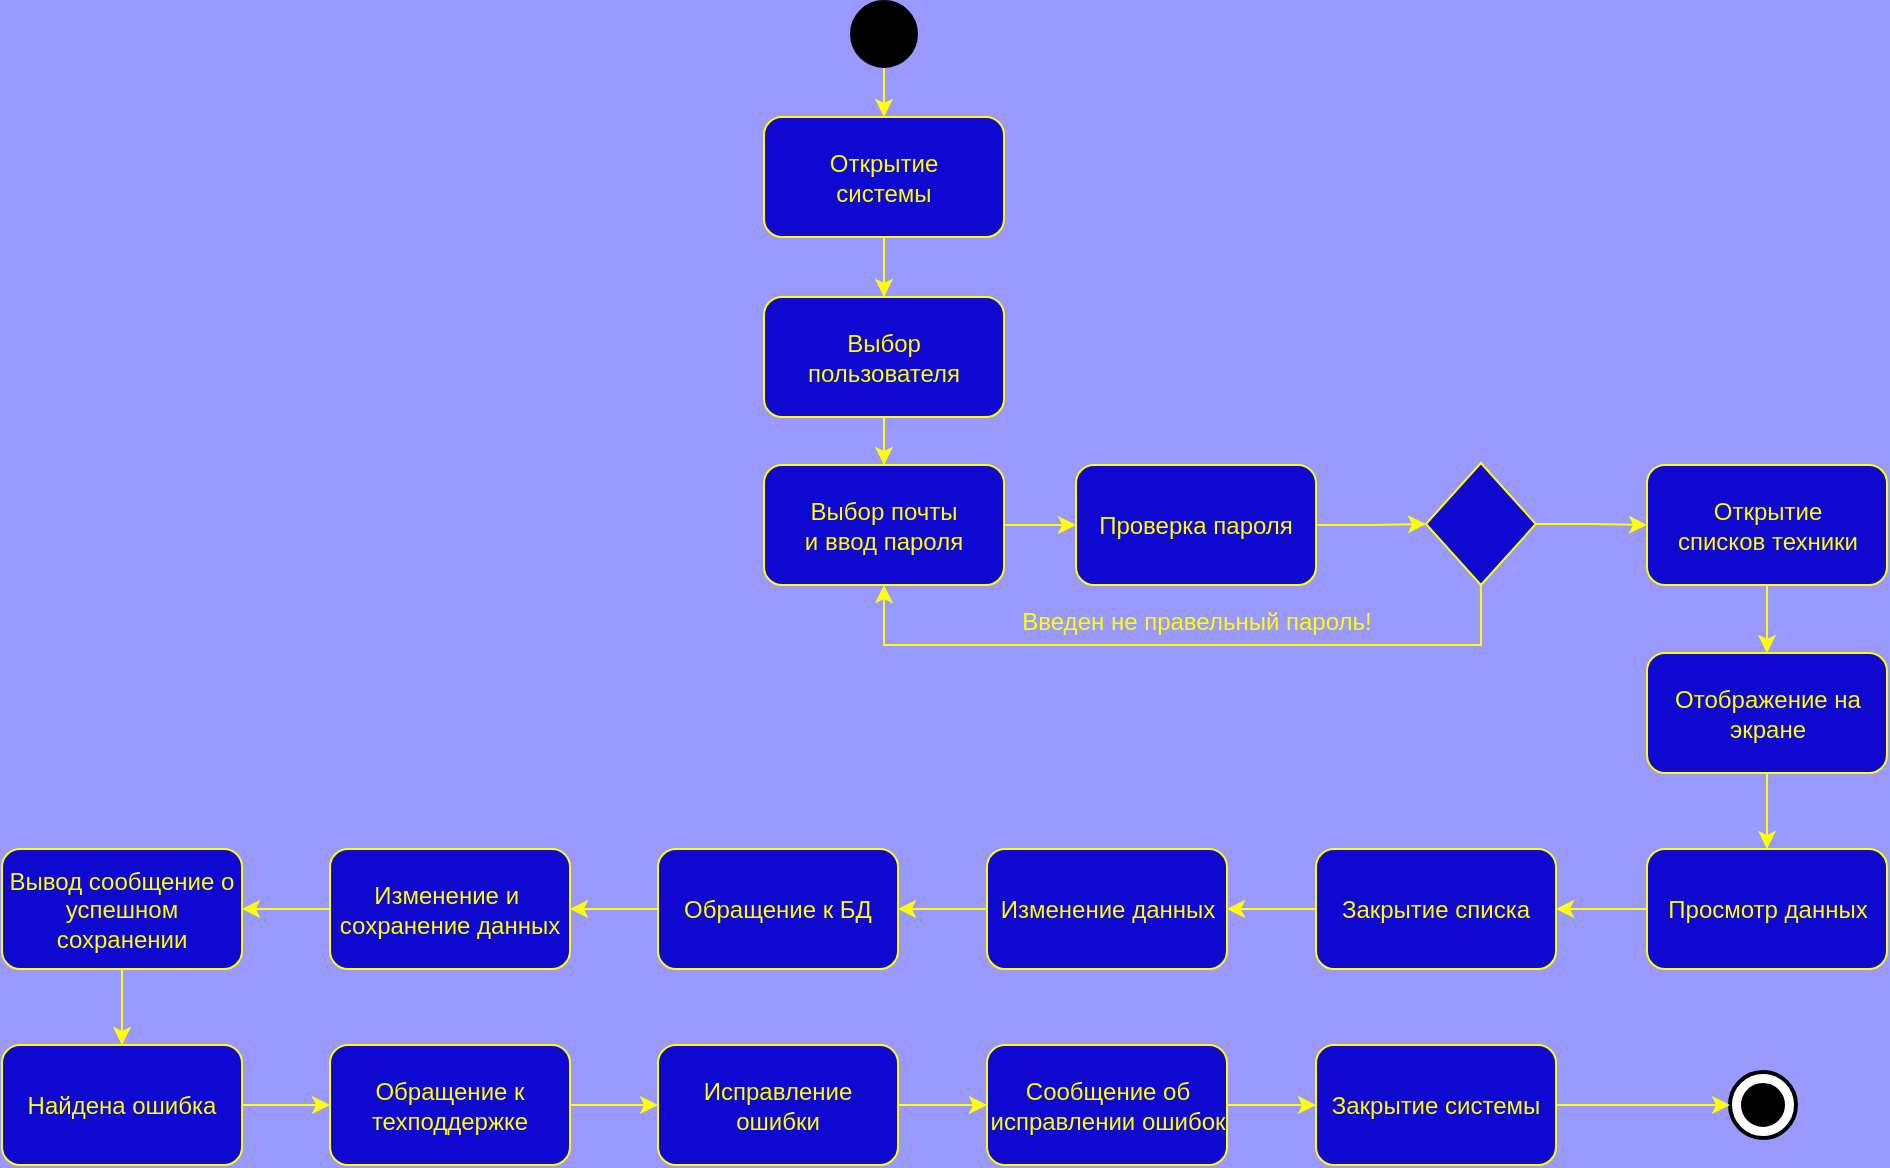 <mxfile version="14.6.11" type="github">
  <diagram id="6aFeG4sOG7LSVYo24l37" name="Page-1">
    <mxGraphModel dx="2105" dy="548" grid="0" gridSize="10" guides="1" tooltips="1" connect="1" arrows="1" fold="1" page="1" pageScale="1" pageWidth="827" pageHeight="1169" background="#9999FF" math="0" shadow="0">
      <root>
        <mxCell id="0" />
        <mxCell id="1" parent="0" />
        <mxCell id="k_KoyLPq_P6ISR_pOOIT-1" value="" style="strokeWidth=2;html=1;shape=mxgraph.flowchart.start_2;whiteSpace=wrap;" vertex="1" parent="1">
          <mxGeometry x="448" y="632" width="33" height="33" as="geometry" />
        </mxCell>
        <mxCell id="k_KoyLPq_P6ISR_pOOIT-2" value="" style="strokeWidth=2;html=1;shape=mxgraph.flowchart.start_2;whiteSpace=wrap;fillColor=#000000;" vertex="1" parent="1">
          <mxGeometry x="454.5" y="638.5" width="20" height="20" as="geometry" />
        </mxCell>
        <mxCell id="k_KoyLPq_P6ISR_pOOIT-44" style="edgeStyle=orthogonalEdgeStyle;rounded=0;orthogonalLoop=1;jettySize=auto;html=1;exitX=0.5;exitY=1;exitDx=0;exitDy=0;exitPerimeter=0;entryX=0.5;entryY=0;entryDx=0;entryDy=0;fontColor=#FFFF00;strokeColor=#FFFF00;" edge="1" parent="1" source="k_KoyLPq_P6ISR_pOOIT-3" target="k_KoyLPq_P6ISR_pOOIT-5">
          <mxGeometry relative="1" as="geometry" />
        </mxCell>
        <mxCell id="k_KoyLPq_P6ISR_pOOIT-3" value="" style="strokeWidth=2;html=1;shape=mxgraph.flowchart.start_2;whiteSpace=wrap;fillColor=#000000;" vertex="1" parent="1">
          <mxGeometry x="9" y="97" width="32" height="32" as="geometry" />
        </mxCell>
        <mxCell id="k_KoyLPq_P6ISR_pOOIT-14" style="edgeStyle=orthogonalEdgeStyle;rounded=0;orthogonalLoop=1;jettySize=auto;html=1;exitX=0.5;exitY=1;exitDx=0;exitDy=0;entryX=0.5;entryY=0;entryDx=0;entryDy=0;fontColor=#FFFF00;strokeColor=#FFFF00;" edge="1" parent="1" source="k_KoyLPq_P6ISR_pOOIT-5" target="k_KoyLPq_P6ISR_pOOIT-6">
          <mxGeometry relative="1" as="geometry" />
        </mxCell>
        <mxCell id="k_KoyLPq_P6ISR_pOOIT-5" value="Открытие&lt;br&gt;системы" style="rounded=1;whiteSpace=wrap;html=1;fillColor=#0F08D0;strokeColor=#FFFF00;fontColor=#FFFF00;" vertex="1" parent="1">
          <mxGeometry x="-35" y="154.5" width="120" height="60" as="geometry" />
        </mxCell>
        <mxCell id="k_KoyLPq_P6ISR_pOOIT-15" style="edgeStyle=orthogonalEdgeStyle;rounded=0;orthogonalLoop=1;jettySize=auto;html=1;exitX=0.5;exitY=1;exitDx=0;exitDy=0;entryX=0.5;entryY=0;entryDx=0;entryDy=0;fontColor=#FFFF00;strokeColor=#FFFF00;" edge="1" parent="1" source="k_KoyLPq_P6ISR_pOOIT-6" target="k_KoyLPq_P6ISR_pOOIT-7">
          <mxGeometry relative="1" as="geometry" />
        </mxCell>
        <mxCell id="k_KoyLPq_P6ISR_pOOIT-6" value="Выбор&lt;br&gt;пользователя" style="rounded=1;whiteSpace=wrap;html=1;fillColor=#0F08D0;strokeColor=#FFFF00;fontColor=#FFFF00;" vertex="1" parent="1">
          <mxGeometry x="-35" y="244.5" width="120" height="60" as="geometry" />
        </mxCell>
        <mxCell id="k_KoyLPq_P6ISR_pOOIT-16" style="edgeStyle=orthogonalEdgeStyle;rounded=0;orthogonalLoop=1;jettySize=auto;html=1;exitX=1;exitY=0.5;exitDx=0;exitDy=0;entryX=0;entryY=0.5;entryDx=0;entryDy=0;fontColor=#FFFF00;strokeColor=#FFFF00;" edge="1" parent="1" source="k_KoyLPq_P6ISR_pOOIT-7" target="k_KoyLPq_P6ISR_pOOIT-8">
          <mxGeometry relative="1" as="geometry" />
        </mxCell>
        <mxCell id="k_KoyLPq_P6ISR_pOOIT-7" value="Выбор почты&lt;br&gt;и ввод пароля" style="rounded=1;whiteSpace=wrap;html=1;fillColor=#0F08D0;strokeColor=#FFFF00;fontColor=#FFFF00;" vertex="1" parent="1">
          <mxGeometry x="-35" y="328.5" width="120" height="60" as="geometry" />
        </mxCell>
        <mxCell id="k_KoyLPq_P6ISR_pOOIT-17" style="edgeStyle=orthogonalEdgeStyle;rounded=0;orthogonalLoop=1;jettySize=auto;html=1;exitX=1;exitY=0.5;exitDx=0;exitDy=0;entryX=0;entryY=0.5;entryDx=0;entryDy=0;fontColor=#FFFF00;strokeColor=#FFFF00;" edge="1" parent="1" source="k_KoyLPq_P6ISR_pOOIT-8" target="k_KoyLPq_P6ISR_pOOIT-10">
          <mxGeometry relative="1" as="geometry" />
        </mxCell>
        <mxCell id="k_KoyLPq_P6ISR_pOOIT-8" value="Проверка пароля" style="rounded=1;whiteSpace=wrap;html=1;fillColor=#0F08D0;strokeColor=#FFFF00;fontColor=#FFFF00;" vertex="1" parent="1">
          <mxGeometry x="121" y="328.5" width="120" height="60" as="geometry" />
        </mxCell>
        <mxCell id="k_KoyLPq_P6ISR_pOOIT-27" style="edgeStyle=orthogonalEdgeStyle;rounded=0;orthogonalLoop=1;jettySize=auto;html=1;exitX=0.5;exitY=1;exitDx=0;exitDy=0;entryX=0.5;entryY=0;entryDx=0;entryDy=0;fontColor=#FFFF00;strokeColor=#FFFF00;" edge="1" parent="1" source="k_KoyLPq_P6ISR_pOOIT-9" target="k_KoyLPq_P6ISR_pOOIT-19">
          <mxGeometry relative="1" as="geometry" />
        </mxCell>
        <mxCell id="k_KoyLPq_P6ISR_pOOIT-9" value="Открытие&lt;br&gt;списков техники" style="rounded=1;whiteSpace=wrap;html=1;fillColor=#0F08D0;strokeColor=#FFFF00;fontColor=#FFFF00;" vertex="1" parent="1">
          <mxGeometry x="406.5" y="328.5" width="120" height="60" as="geometry" />
        </mxCell>
        <mxCell id="k_KoyLPq_P6ISR_pOOIT-11" style="edgeStyle=orthogonalEdgeStyle;rounded=0;orthogonalLoop=1;jettySize=auto;html=1;exitX=0.5;exitY=1;exitDx=0;exitDy=0;entryX=0.5;entryY=1;entryDx=0;entryDy=0;fontColor=#FFFF00;strokeColor=#FFFF00;" edge="1" parent="1" source="k_KoyLPq_P6ISR_pOOIT-10" target="k_KoyLPq_P6ISR_pOOIT-7">
          <mxGeometry relative="1" as="geometry">
            <Array as="points">
              <mxPoint x="324" y="418.5" />
              <mxPoint x="25" y="418.5" />
            </Array>
          </mxGeometry>
        </mxCell>
        <mxCell id="k_KoyLPq_P6ISR_pOOIT-18" style="edgeStyle=orthogonalEdgeStyle;rounded=0;orthogonalLoop=1;jettySize=auto;html=1;exitX=1;exitY=0.5;exitDx=0;exitDy=0;entryX=0;entryY=0.5;entryDx=0;entryDy=0;fontColor=#FFFF00;strokeColor=#FFFF00;" edge="1" parent="1" source="k_KoyLPq_P6ISR_pOOIT-10" target="k_KoyLPq_P6ISR_pOOIT-9">
          <mxGeometry relative="1" as="geometry" />
        </mxCell>
        <mxCell id="k_KoyLPq_P6ISR_pOOIT-10" value="" style="rhombus;whiteSpace=wrap;html=1;fontColor=#FFFF00;strokeColor=#FFFF00;fillColor=#0F08D0;" vertex="1" parent="1">
          <mxGeometry x="296" y="327.5" width="54.9" height="61" as="geometry" />
        </mxCell>
        <mxCell id="k_KoyLPq_P6ISR_pOOIT-12" value="Введен не правельный пароль!" style="text;html=1;align=center;verticalAlign=middle;resizable=0;points=[];autosize=1;strokeColor=none;fontColor=#FFFF00;" vertex="1" parent="1">
          <mxGeometry x="89" y="397.5" width="184" height="18" as="geometry" />
        </mxCell>
        <mxCell id="k_KoyLPq_P6ISR_pOOIT-28" style="edgeStyle=orthogonalEdgeStyle;rounded=0;orthogonalLoop=1;jettySize=auto;html=1;exitX=0.5;exitY=1;exitDx=0;exitDy=0;entryX=0.5;entryY=0;entryDx=0;entryDy=0;fontColor=#FFFF00;strokeColor=#FFFF00;" edge="1" parent="1" source="k_KoyLPq_P6ISR_pOOIT-19" target="k_KoyLPq_P6ISR_pOOIT-21">
          <mxGeometry relative="1" as="geometry" />
        </mxCell>
        <mxCell id="k_KoyLPq_P6ISR_pOOIT-19" value="Отображение на экране" style="rounded=1;whiteSpace=wrap;html=1;fillColor=#0F08D0;strokeColor=#FFFF00;fontColor=#FFFF00;" vertex="1" parent="1">
          <mxGeometry x="406.5" y="422.5" width="120" height="60" as="geometry" />
        </mxCell>
        <mxCell id="k_KoyLPq_P6ISR_pOOIT-43" style="edgeStyle=orthogonalEdgeStyle;rounded=0;orthogonalLoop=1;jettySize=auto;html=1;exitX=1;exitY=0.5;exitDx=0;exitDy=0;fontColor=#FFFF00;strokeColor=#FFFF00;" edge="1" parent="1" source="k_KoyLPq_P6ISR_pOOIT-20" target="k_KoyLPq_P6ISR_pOOIT-1">
          <mxGeometry relative="1" as="geometry" />
        </mxCell>
        <mxCell id="k_KoyLPq_P6ISR_pOOIT-20" value="Закрытие системы" style="rounded=1;whiteSpace=wrap;html=1;fillColor=#0F08D0;strokeColor=#FFFF00;fontColor=#FFFF00;" vertex="1" parent="1">
          <mxGeometry x="241" y="618.5" width="120" height="60" as="geometry" />
        </mxCell>
        <mxCell id="k_KoyLPq_P6ISR_pOOIT-29" style="edgeStyle=orthogonalEdgeStyle;rounded=0;orthogonalLoop=1;jettySize=auto;html=1;exitX=0;exitY=0.5;exitDx=0;exitDy=0;entryX=1;entryY=0.5;entryDx=0;entryDy=0;fontColor=#FFFF00;strokeColor=#FFFF00;" edge="1" parent="1" source="k_KoyLPq_P6ISR_pOOIT-21" target="k_KoyLPq_P6ISR_pOOIT-22">
          <mxGeometry relative="1" as="geometry" />
        </mxCell>
        <mxCell id="k_KoyLPq_P6ISR_pOOIT-21" value="Просмотр данных" style="rounded=1;whiteSpace=wrap;html=1;fillColor=#0F08D0;strokeColor=#FFFF00;fontColor=#FFFF00;" vertex="1" parent="1">
          <mxGeometry x="406.5" y="520.5" width="120" height="60" as="geometry" />
        </mxCell>
        <mxCell id="k_KoyLPq_P6ISR_pOOIT-30" style="edgeStyle=orthogonalEdgeStyle;rounded=0;orthogonalLoop=1;jettySize=auto;html=1;exitX=0;exitY=0.5;exitDx=0;exitDy=0;entryX=1;entryY=0.5;entryDx=0;entryDy=0;fontColor=#FFFF00;strokeColor=#FFFF00;" edge="1" parent="1" source="k_KoyLPq_P6ISR_pOOIT-22" target="k_KoyLPq_P6ISR_pOOIT-23">
          <mxGeometry relative="1" as="geometry" />
        </mxCell>
        <mxCell id="k_KoyLPq_P6ISR_pOOIT-22" value="Закрытие списка" style="rounded=1;whiteSpace=wrap;html=1;fillColor=#0F08D0;strokeColor=#FFFF00;fontColor=#FFFF00;" vertex="1" parent="1">
          <mxGeometry x="241" y="520.5" width="120" height="60" as="geometry" />
        </mxCell>
        <mxCell id="k_KoyLPq_P6ISR_pOOIT-31" style="edgeStyle=orthogonalEdgeStyle;rounded=0;orthogonalLoop=1;jettySize=auto;html=1;exitX=0;exitY=0.5;exitDx=0;exitDy=0;entryX=1;entryY=0.5;entryDx=0;entryDy=0;fontColor=#FFFF00;strokeColor=#FFFF00;" edge="1" parent="1" source="k_KoyLPq_P6ISR_pOOIT-23" target="k_KoyLPq_P6ISR_pOOIT-24">
          <mxGeometry relative="1" as="geometry" />
        </mxCell>
        <mxCell id="k_KoyLPq_P6ISR_pOOIT-23" value="Изменение данных" style="rounded=1;whiteSpace=wrap;html=1;fillColor=#0F08D0;strokeColor=#FFFF00;fontColor=#FFFF00;" vertex="1" parent="1">
          <mxGeometry x="76.5" y="520.5" width="120" height="60" as="geometry" />
        </mxCell>
        <mxCell id="k_KoyLPq_P6ISR_pOOIT-32" style="edgeStyle=orthogonalEdgeStyle;rounded=0;orthogonalLoop=1;jettySize=auto;html=1;exitX=0;exitY=0.5;exitDx=0;exitDy=0;entryX=1;entryY=0.5;entryDx=0;entryDy=0;fontColor=#FFFF00;strokeColor=#FFFF00;" edge="1" parent="1" source="k_KoyLPq_P6ISR_pOOIT-24" target="k_KoyLPq_P6ISR_pOOIT-25">
          <mxGeometry relative="1" as="geometry" />
        </mxCell>
        <mxCell id="k_KoyLPq_P6ISR_pOOIT-24" value="Обращение к БД" style="rounded=1;whiteSpace=wrap;html=1;fillColor=#0F08D0;strokeColor=#FFFF00;fontColor=#FFFF00;" vertex="1" parent="1">
          <mxGeometry x="-88" y="520.5" width="120" height="60" as="geometry" />
        </mxCell>
        <mxCell id="k_KoyLPq_P6ISR_pOOIT-33" style="edgeStyle=orthogonalEdgeStyle;rounded=0;orthogonalLoop=1;jettySize=auto;html=1;exitX=0;exitY=0.5;exitDx=0;exitDy=0;entryX=1;entryY=0.5;entryDx=0;entryDy=0;fontColor=#FFFF00;strokeColor=#FFFF00;" edge="1" parent="1" source="k_KoyLPq_P6ISR_pOOIT-25" target="k_KoyLPq_P6ISR_pOOIT-26">
          <mxGeometry relative="1" as="geometry" />
        </mxCell>
        <mxCell id="k_KoyLPq_P6ISR_pOOIT-25" value="Изменение и&amp;nbsp;&lt;br&gt;сохранение данных" style="rounded=1;whiteSpace=wrap;html=1;fillColor=#0F08D0;strokeColor=#FFFF00;fontColor=#FFFF00;" vertex="1" parent="1">
          <mxGeometry x="-252" y="520.5" width="120" height="60" as="geometry" />
        </mxCell>
        <mxCell id="k_KoyLPq_P6ISR_pOOIT-38" style="edgeStyle=orthogonalEdgeStyle;rounded=0;orthogonalLoop=1;jettySize=auto;html=1;exitX=0.5;exitY=1;exitDx=0;exitDy=0;entryX=0.5;entryY=0;entryDx=0;entryDy=0;fontColor=#FFFF00;strokeColor=#FFFF00;" edge="1" parent="1" source="k_KoyLPq_P6ISR_pOOIT-26" target="k_KoyLPq_P6ISR_pOOIT-34">
          <mxGeometry relative="1" as="geometry" />
        </mxCell>
        <mxCell id="k_KoyLPq_P6ISR_pOOIT-26" value="Вывод сообщение о успешном сохранении" style="rounded=1;whiteSpace=wrap;html=1;fillColor=#0F08D0;strokeColor=#FFFF00;fontColor=#FFFF00;" vertex="1" parent="1">
          <mxGeometry x="-416" y="520.5" width="120" height="60" as="geometry" />
        </mxCell>
        <mxCell id="k_KoyLPq_P6ISR_pOOIT-39" style="edgeStyle=orthogonalEdgeStyle;rounded=0;orthogonalLoop=1;jettySize=auto;html=1;exitX=1;exitY=0.5;exitDx=0;exitDy=0;entryX=0;entryY=0.5;entryDx=0;entryDy=0;fontColor=#FFFF00;strokeColor=#FFFF00;" edge="1" parent="1" source="k_KoyLPq_P6ISR_pOOIT-34" target="k_KoyLPq_P6ISR_pOOIT-35">
          <mxGeometry relative="1" as="geometry" />
        </mxCell>
        <mxCell id="k_KoyLPq_P6ISR_pOOIT-34" value="Найдена ошибка" style="rounded=1;whiteSpace=wrap;html=1;fillColor=#0F08D0;strokeColor=#FFFF00;fontColor=#FFFF00;" vertex="1" parent="1">
          <mxGeometry x="-416" y="618.5" width="120" height="60" as="geometry" />
        </mxCell>
        <mxCell id="k_KoyLPq_P6ISR_pOOIT-40" style="edgeStyle=orthogonalEdgeStyle;rounded=0;orthogonalLoop=1;jettySize=auto;html=1;exitX=1;exitY=0.5;exitDx=0;exitDy=0;entryX=0;entryY=0.5;entryDx=0;entryDy=0;fontColor=#FFFF00;strokeColor=#FFFF00;" edge="1" parent="1" source="k_KoyLPq_P6ISR_pOOIT-35" target="k_KoyLPq_P6ISR_pOOIT-36">
          <mxGeometry relative="1" as="geometry" />
        </mxCell>
        <mxCell id="k_KoyLPq_P6ISR_pOOIT-35" value="Обращение к техподдержке" style="rounded=1;whiteSpace=wrap;html=1;fillColor=#0F08D0;strokeColor=#FFFF00;fontColor=#FFFF00;" vertex="1" parent="1">
          <mxGeometry x="-252" y="618.5" width="120" height="60" as="geometry" />
        </mxCell>
        <mxCell id="k_KoyLPq_P6ISR_pOOIT-41" style="edgeStyle=orthogonalEdgeStyle;rounded=0;orthogonalLoop=1;jettySize=auto;html=1;exitX=1;exitY=0.5;exitDx=0;exitDy=0;entryX=0;entryY=0.5;entryDx=0;entryDy=0;fontColor=#FFFF00;strokeColor=#FFFF00;" edge="1" parent="1" source="k_KoyLPq_P6ISR_pOOIT-36" target="k_KoyLPq_P6ISR_pOOIT-37">
          <mxGeometry relative="1" as="geometry" />
        </mxCell>
        <mxCell id="k_KoyLPq_P6ISR_pOOIT-36" value="Исправление ошибки" style="rounded=1;whiteSpace=wrap;html=1;fillColor=#0F08D0;strokeColor=#FFFF00;fontColor=#FFFF00;" vertex="1" parent="1">
          <mxGeometry x="-88" y="618.5" width="120" height="60" as="geometry" />
        </mxCell>
        <mxCell id="k_KoyLPq_P6ISR_pOOIT-42" style="edgeStyle=orthogonalEdgeStyle;rounded=0;orthogonalLoop=1;jettySize=auto;html=1;exitX=1;exitY=0.5;exitDx=0;exitDy=0;entryX=0;entryY=0.5;entryDx=0;entryDy=0;fontColor=#FFFF00;strokeColor=#FFFF00;" edge="1" parent="1" source="k_KoyLPq_P6ISR_pOOIT-37" target="k_KoyLPq_P6ISR_pOOIT-20">
          <mxGeometry relative="1" as="geometry" />
        </mxCell>
        <mxCell id="k_KoyLPq_P6ISR_pOOIT-37" value="Сообщение об исправлении ошибок" style="rounded=1;whiteSpace=wrap;html=1;fillColor=#0F08D0;strokeColor=#FFFF00;fontColor=#FFFF00;" vertex="1" parent="1">
          <mxGeometry x="76.5" y="618.5" width="120" height="60" as="geometry" />
        </mxCell>
      </root>
    </mxGraphModel>
  </diagram>
</mxfile>
